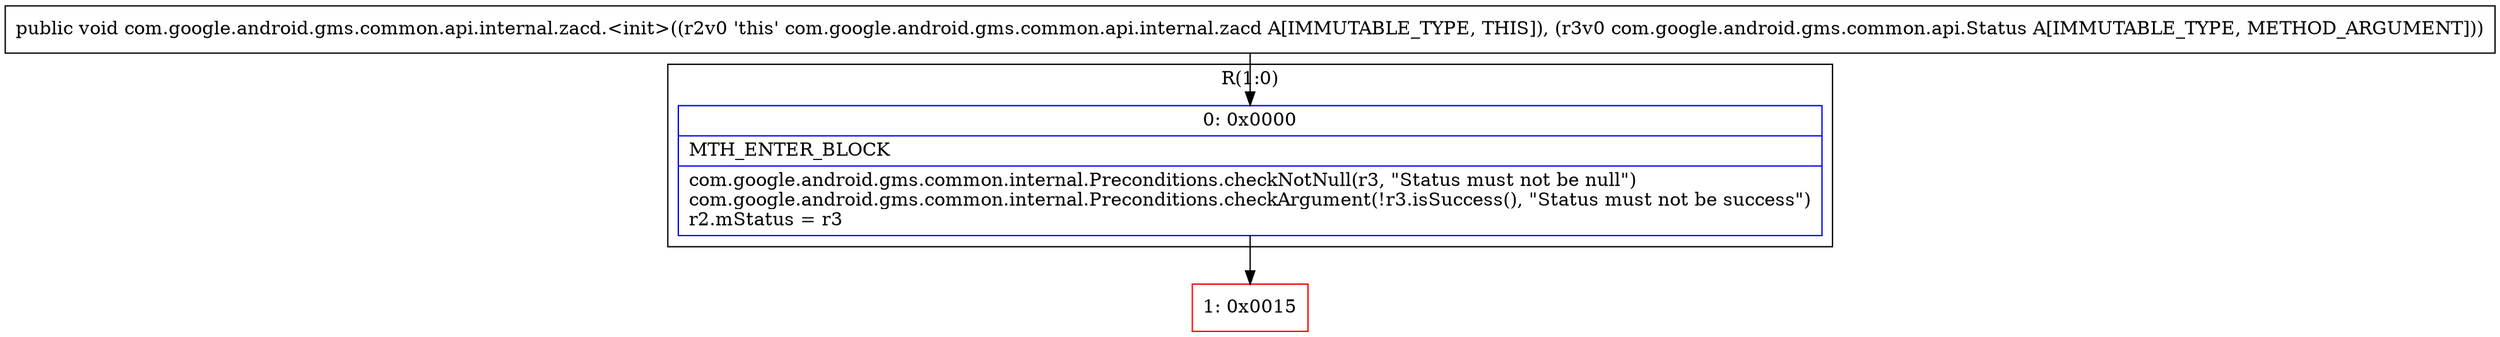 digraph "CFG forcom.google.android.gms.common.api.internal.zacd.\<init\>(Lcom\/google\/android\/gms\/common\/api\/Status;)V" {
subgraph cluster_Region_1407038903 {
label = "R(1:0)";
node [shape=record,color=blue];
Node_0 [shape=record,label="{0\:\ 0x0000|MTH_ENTER_BLOCK\l|com.google.android.gms.common.internal.Preconditions.checkNotNull(r3, \"Status must not be null\")\lcom.google.android.gms.common.internal.Preconditions.checkArgument(!r3.isSuccess(), \"Status must not be success\")\lr2.mStatus = r3\l}"];
}
Node_1 [shape=record,color=red,label="{1\:\ 0x0015}"];
MethodNode[shape=record,label="{public void com.google.android.gms.common.api.internal.zacd.\<init\>((r2v0 'this' com.google.android.gms.common.api.internal.zacd A[IMMUTABLE_TYPE, THIS]), (r3v0 com.google.android.gms.common.api.Status A[IMMUTABLE_TYPE, METHOD_ARGUMENT])) }"];
MethodNode -> Node_0;
Node_0 -> Node_1;
}

